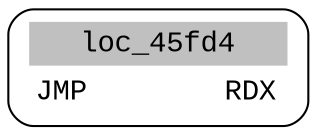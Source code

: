 digraph asm_graph {
1941 [
shape="Mrecord" fontname="Courier New"label =<<table border="0" cellborder="0" cellpadding="3"><tr><td align="center" colspan="2" bgcolor="grey">loc_45fd4</td></tr><tr><td align="left">JMP        RDX</td></tr></table>> ];
}